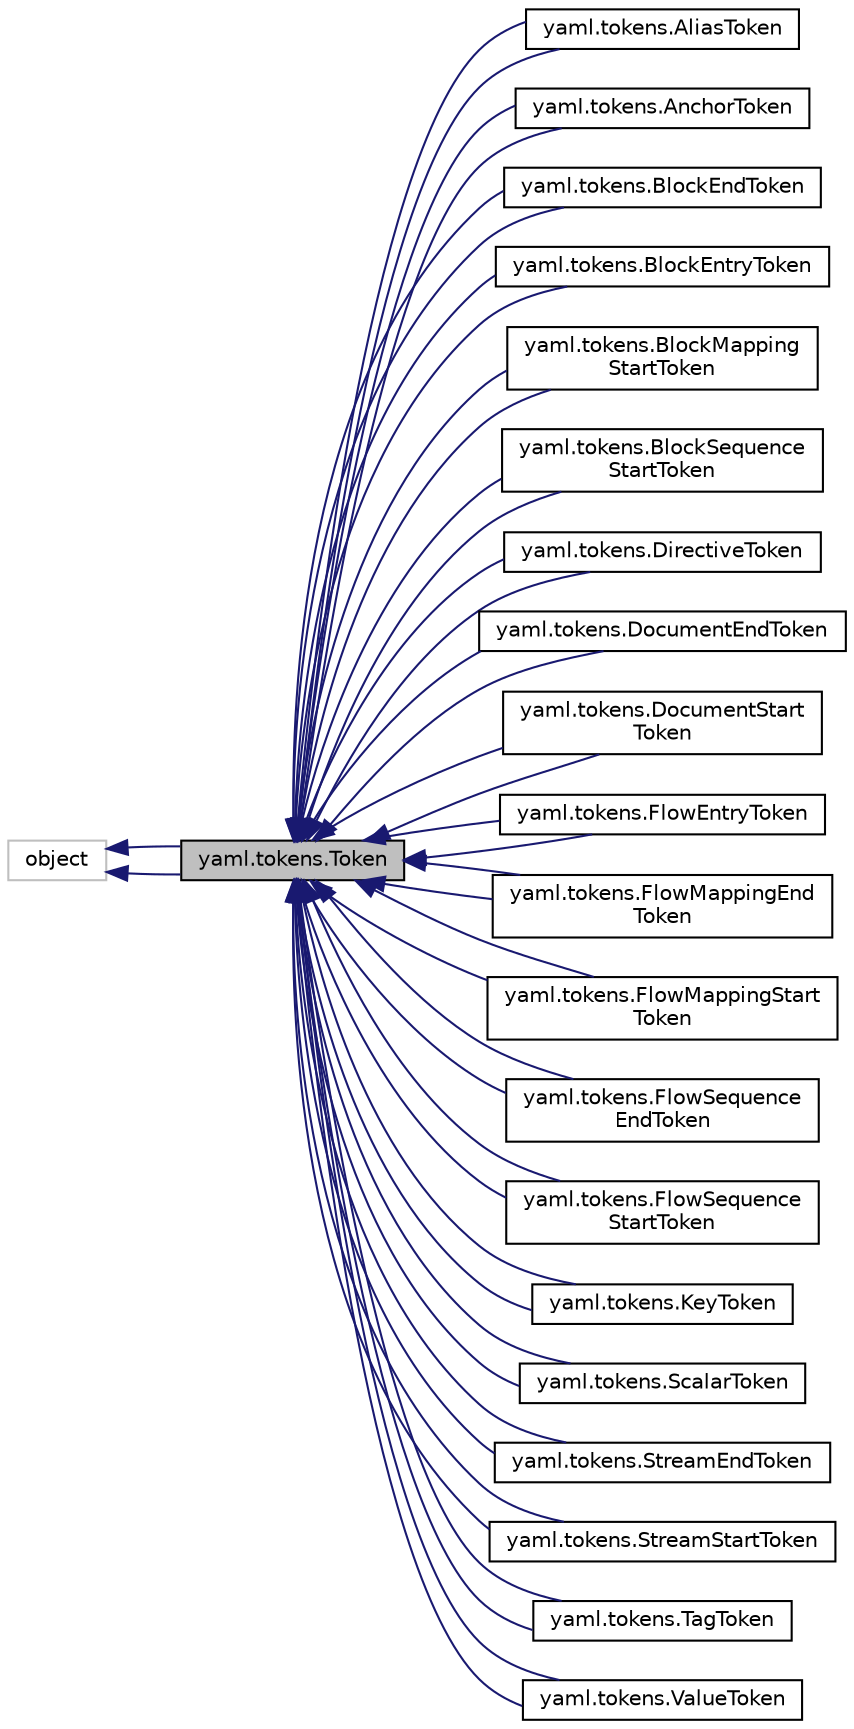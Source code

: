 digraph "yaml.tokens.Token"
{
 // LATEX_PDF_SIZE
  edge [fontname="Helvetica",fontsize="10",labelfontname="Helvetica",labelfontsize="10"];
  node [fontname="Helvetica",fontsize="10",shape=record];
  rankdir="LR";
  Node1 [label="yaml.tokens.Token",height=0.2,width=0.4,color="black", fillcolor="grey75", style="filled", fontcolor="black",tooltip=" "];
  Node2 -> Node1 [dir="back",color="midnightblue",fontsize="10",style="solid",fontname="Helvetica"];
  Node2 [label="object",height=0.2,width=0.4,color="grey75", fillcolor="white", style="filled",tooltip=" "];
  Node2 -> Node1 [dir="back",color="midnightblue",fontsize="10",style="solid",fontname="Helvetica"];
  Node1 -> Node3 [dir="back",color="midnightblue",fontsize="10",style="solid",fontname="Helvetica"];
  Node3 [label="yaml.tokens.AliasToken",height=0.2,width=0.4,color="black", fillcolor="white", style="filled",URL="$classyaml_1_1tokens_1_1AliasToken.html",tooltip=" "];
  Node1 -> Node3 [dir="back",color="midnightblue",fontsize="10",style="solid",fontname="Helvetica"];
  Node1 -> Node4 [dir="back",color="midnightblue",fontsize="10",style="solid",fontname="Helvetica"];
  Node4 [label="yaml.tokens.AnchorToken",height=0.2,width=0.4,color="black", fillcolor="white", style="filled",URL="$classyaml_1_1tokens_1_1AnchorToken.html",tooltip=" "];
  Node1 -> Node4 [dir="back",color="midnightblue",fontsize="10",style="solid",fontname="Helvetica"];
  Node1 -> Node5 [dir="back",color="midnightblue",fontsize="10",style="solid",fontname="Helvetica"];
  Node5 [label="yaml.tokens.BlockEndToken",height=0.2,width=0.4,color="black", fillcolor="white", style="filled",URL="$classyaml_1_1tokens_1_1BlockEndToken.html",tooltip=" "];
  Node1 -> Node5 [dir="back",color="midnightblue",fontsize="10",style="solid",fontname="Helvetica"];
  Node1 -> Node6 [dir="back",color="midnightblue",fontsize="10",style="solid",fontname="Helvetica"];
  Node6 [label="yaml.tokens.BlockEntryToken",height=0.2,width=0.4,color="black", fillcolor="white", style="filled",URL="$classyaml_1_1tokens_1_1BlockEntryToken.html",tooltip=" "];
  Node1 -> Node6 [dir="back",color="midnightblue",fontsize="10",style="solid",fontname="Helvetica"];
  Node1 -> Node7 [dir="back",color="midnightblue",fontsize="10",style="solid",fontname="Helvetica"];
  Node7 [label="yaml.tokens.BlockMapping\lStartToken",height=0.2,width=0.4,color="black", fillcolor="white", style="filled",URL="$classyaml_1_1tokens_1_1BlockMappingStartToken.html",tooltip=" "];
  Node1 -> Node7 [dir="back",color="midnightblue",fontsize="10",style="solid",fontname="Helvetica"];
  Node1 -> Node8 [dir="back",color="midnightblue",fontsize="10",style="solid",fontname="Helvetica"];
  Node8 [label="yaml.tokens.BlockSequence\lStartToken",height=0.2,width=0.4,color="black", fillcolor="white", style="filled",URL="$classyaml_1_1tokens_1_1BlockSequenceStartToken.html",tooltip=" "];
  Node1 -> Node8 [dir="back",color="midnightblue",fontsize="10",style="solid",fontname="Helvetica"];
  Node1 -> Node9 [dir="back",color="midnightblue",fontsize="10",style="solid",fontname="Helvetica"];
  Node9 [label="yaml.tokens.DirectiveToken",height=0.2,width=0.4,color="black", fillcolor="white", style="filled",URL="$classyaml_1_1tokens_1_1DirectiveToken.html",tooltip=" "];
  Node1 -> Node9 [dir="back",color="midnightblue",fontsize="10",style="solid",fontname="Helvetica"];
  Node1 -> Node10 [dir="back",color="midnightblue",fontsize="10",style="solid",fontname="Helvetica"];
  Node10 [label="yaml.tokens.DocumentEndToken",height=0.2,width=0.4,color="black", fillcolor="white", style="filled",URL="$classyaml_1_1tokens_1_1DocumentEndToken.html",tooltip=" "];
  Node1 -> Node10 [dir="back",color="midnightblue",fontsize="10",style="solid",fontname="Helvetica"];
  Node1 -> Node11 [dir="back",color="midnightblue",fontsize="10",style="solid",fontname="Helvetica"];
  Node11 [label="yaml.tokens.DocumentStart\lToken",height=0.2,width=0.4,color="black", fillcolor="white", style="filled",URL="$classyaml_1_1tokens_1_1DocumentStartToken.html",tooltip=" "];
  Node1 -> Node11 [dir="back",color="midnightblue",fontsize="10",style="solid",fontname="Helvetica"];
  Node1 -> Node12 [dir="back",color="midnightblue",fontsize="10",style="solid",fontname="Helvetica"];
  Node12 [label="yaml.tokens.FlowEntryToken",height=0.2,width=0.4,color="black", fillcolor="white", style="filled",URL="$classyaml_1_1tokens_1_1FlowEntryToken.html",tooltip=" "];
  Node1 -> Node12 [dir="back",color="midnightblue",fontsize="10",style="solid",fontname="Helvetica"];
  Node1 -> Node13 [dir="back",color="midnightblue",fontsize="10",style="solid",fontname="Helvetica"];
  Node13 [label="yaml.tokens.FlowMappingEnd\lToken",height=0.2,width=0.4,color="black", fillcolor="white", style="filled",URL="$classyaml_1_1tokens_1_1FlowMappingEndToken.html",tooltip=" "];
  Node1 -> Node13 [dir="back",color="midnightblue",fontsize="10",style="solid",fontname="Helvetica"];
  Node1 -> Node14 [dir="back",color="midnightblue",fontsize="10",style="solid",fontname="Helvetica"];
  Node14 [label="yaml.tokens.FlowMappingStart\lToken",height=0.2,width=0.4,color="black", fillcolor="white", style="filled",URL="$classyaml_1_1tokens_1_1FlowMappingStartToken.html",tooltip=" "];
  Node1 -> Node14 [dir="back",color="midnightblue",fontsize="10",style="solid",fontname="Helvetica"];
  Node1 -> Node15 [dir="back",color="midnightblue",fontsize="10",style="solid",fontname="Helvetica"];
  Node15 [label="yaml.tokens.FlowSequence\lEndToken",height=0.2,width=0.4,color="black", fillcolor="white", style="filled",URL="$classyaml_1_1tokens_1_1FlowSequenceEndToken.html",tooltip=" "];
  Node1 -> Node15 [dir="back",color="midnightblue",fontsize="10",style="solid",fontname="Helvetica"];
  Node1 -> Node16 [dir="back",color="midnightblue",fontsize="10",style="solid",fontname="Helvetica"];
  Node16 [label="yaml.tokens.FlowSequence\lStartToken",height=0.2,width=0.4,color="black", fillcolor="white", style="filled",URL="$classyaml_1_1tokens_1_1FlowSequenceStartToken.html",tooltip=" "];
  Node1 -> Node16 [dir="back",color="midnightblue",fontsize="10",style="solid",fontname="Helvetica"];
  Node1 -> Node17 [dir="back",color="midnightblue",fontsize="10",style="solid",fontname="Helvetica"];
  Node17 [label="yaml.tokens.KeyToken",height=0.2,width=0.4,color="black", fillcolor="white", style="filled",URL="$classyaml_1_1tokens_1_1KeyToken.html",tooltip=" "];
  Node1 -> Node17 [dir="back",color="midnightblue",fontsize="10",style="solid",fontname="Helvetica"];
  Node1 -> Node18 [dir="back",color="midnightblue",fontsize="10",style="solid",fontname="Helvetica"];
  Node18 [label="yaml.tokens.ScalarToken",height=0.2,width=0.4,color="black", fillcolor="white", style="filled",URL="$classyaml_1_1tokens_1_1ScalarToken.html",tooltip=" "];
  Node1 -> Node18 [dir="back",color="midnightblue",fontsize="10",style="solid",fontname="Helvetica"];
  Node1 -> Node19 [dir="back",color="midnightblue",fontsize="10",style="solid",fontname="Helvetica"];
  Node19 [label="yaml.tokens.StreamEndToken",height=0.2,width=0.4,color="black", fillcolor="white", style="filled",URL="$classyaml_1_1tokens_1_1StreamEndToken.html",tooltip=" "];
  Node1 -> Node19 [dir="back",color="midnightblue",fontsize="10",style="solid",fontname="Helvetica"];
  Node1 -> Node20 [dir="back",color="midnightblue",fontsize="10",style="solid",fontname="Helvetica"];
  Node20 [label="yaml.tokens.StreamStartToken",height=0.2,width=0.4,color="black", fillcolor="white", style="filled",URL="$classyaml_1_1tokens_1_1StreamStartToken.html",tooltip=" "];
  Node1 -> Node20 [dir="back",color="midnightblue",fontsize="10",style="solid",fontname="Helvetica"];
  Node1 -> Node21 [dir="back",color="midnightblue",fontsize="10",style="solid",fontname="Helvetica"];
  Node21 [label="yaml.tokens.TagToken",height=0.2,width=0.4,color="black", fillcolor="white", style="filled",URL="$classyaml_1_1tokens_1_1TagToken.html",tooltip=" "];
  Node1 -> Node21 [dir="back",color="midnightblue",fontsize="10",style="solid",fontname="Helvetica"];
  Node1 -> Node22 [dir="back",color="midnightblue",fontsize="10",style="solid",fontname="Helvetica"];
  Node22 [label="yaml.tokens.ValueToken",height=0.2,width=0.4,color="black", fillcolor="white", style="filled",URL="$classyaml_1_1tokens_1_1ValueToken.html",tooltip=" "];
  Node1 -> Node22 [dir="back",color="midnightblue",fontsize="10",style="solid",fontname="Helvetica"];
}
